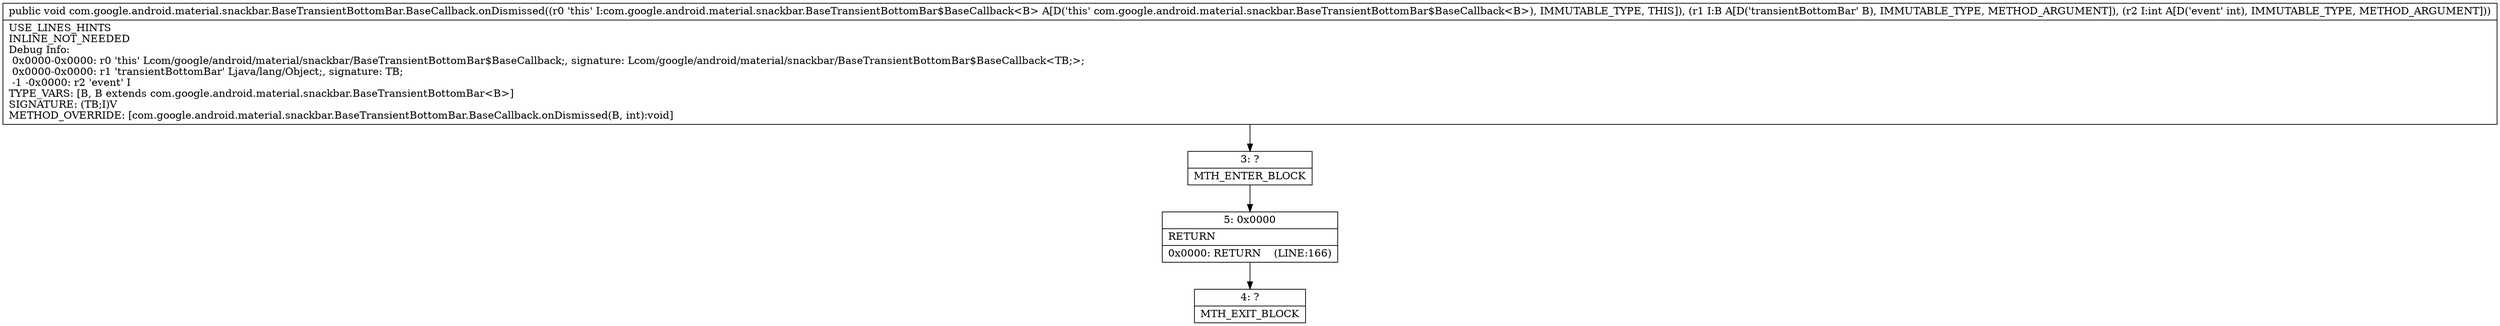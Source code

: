 digraph "CFG forcom.google.android.material.snackbar.BaseTransientBottomBar.BaseCallback.onDismissed(Ljava\/lang\/Object;I)V" {
Node_3 [shape=record,label="{3\:\ ?|MTH_ENTER_BLOCK\l}"];
Node_5 [shape=record,label="{5\:\ 0x0000|RETURN\l|0x0000: RETURN    (LINE:166)\l}"];
Node_4 [shape=record,label="{4\:\ ?|MTH_EXIT_BLOCK\l}"];
MethodNode[shape=record,label="{public void com.google.android.material.snackbar.BaseTransientBottomBar.BaseCallback.onDismissed((r0 'this' I:com.google.android.material.snackbar.BaseTransientBottomBar$BaseCallback\<B\> A[D('this' com.google.android.material.snackbar.BaseTransientBottomBar$BaseCallback\<B\>), IMMUTABLE_TYPE, THIS]), (r1 I:B A[D('transientBottomBar' B), IMMUTABLE_TYPE, METHOD_ARGUMENT]), (r2 I:int A[D('event' int), IMMUTABLE_TYPE, METHOD_ARGUMENT]))  | USE_LINES_HINTS\lINLINE_NOT_NEEDED\lDebug Info:\l  0x0000\-0x0000: r0 'this' Lcom\/google\/android\/material\/snackbar\/BaseTransientBottomBar$BaseCallback;, signature: Lcom\/google\/android\/material\/snackbar\/BaseTransientBottomBar$BaseCallback\<TB;\>;\l  0x0000\-0x0000: r1 'transientBottomBar' Ljava\/lang\/Object;, signature: TB;\l  \-1 \-0x0000: r2 'event' I\lTYPE_VARS: [B, B extends com.google.android.material.snackbar.BaseTransientBottomBar\<B\>]\lSIGNATURE: (TB;I)V\lMETHOD_OVERRIDE: [com.google.android.material.snackbar.BaseTransientBottomBar.BaseCallback.onDismissed(B, int):void]\l}"];
MethodNode -> Node_3;Node_3 -> Node_5;
Node_5 -> Node_4;
}

